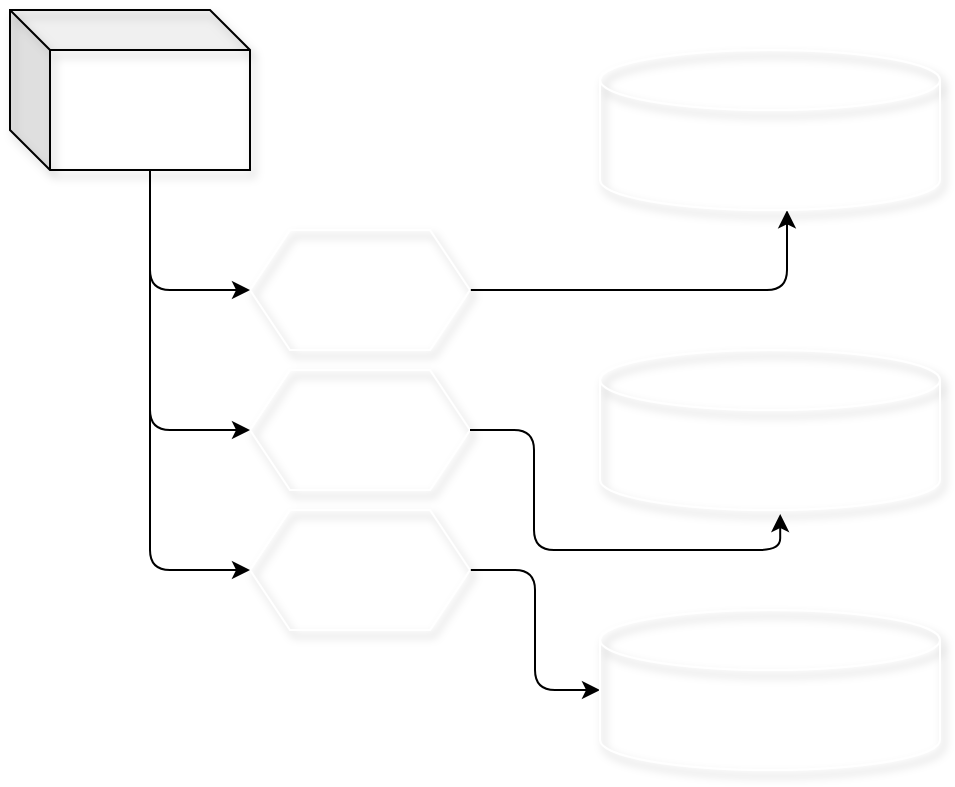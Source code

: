 <mxfile>
    <diagram id="4D9ScotKfvKvRt1-aCaw" name="Страница 1">
        <mxGraphModel dx="394" dy="454" grid="1" gridSize="10" guides="1" tooltips="1" connect="1" arrows="1" fold="1" page="1" pageScale="1" pageWidth="827" pageHeight="1169" math="0" shadow="0">
            <root>
                <mxCell id="0"/>
                <mxCell id="1" parent="0"/>
                <mxCell id="26" value="База" style="shape=cube;whiteSpace=wrap;html=1;boundedLbl=1;backgroundOutline=1;darkOpacity=0.05;darkOpacity2=0.1;shadow=1;labelBackgroundColor=none;fontColor=#FFFFFF;fillColor=none;" vertex="1" parent="1">
                    <mxGeometry x="255" y="500" width="120" height="80" as="geometry"/>
                </mxCell>
                <mxCell id="28" value="" style="html=1;verticalLabelPosition=bottom;align=center;labelBackgroundColor=#ffffff;verticalAlign=top;strokeWidth=2;strokeColor=#FFFFFF;shadow=0;dashed=0;shape=mxgraph.ios7.icons.user;fontColor=#FFFFFF;fillColor=none;" vertex="1" parent="1">
                    <mxGeometry x="390" y="530" width="30" height="30" as="geometry"/>
                </mxCell>
                <mxCell id="40" value="" style="edgeStyle=orthogonalEdgeStyle;html=1;fontColor=#FFFFFF;entryX=0.55;entryY=1.002;entryDx=0;entryDy=0;entryPerimeter=0;" edge="1" parent="1" source="30" target="36">
                    <mxGeometry relative="1" as="geometry"/>
                </mxCell>
                <mxCell id="30" value="" style="shape=hexagon;perimeter=hexagonPerimeter2;whiteSpace=wrap;html=1;fixedSize=1;shadow=1;labelBackgroundColor=none;fontColor=#FFFFFF;strokeColor=#FFFFFF;fillColor=none;" vertex="1" parent="1">
                    <mxGeometry x="375" y="610" width="110" height="60" as="geometry"/>
                </mxCell>
                <mxCell id="31" value="" style="shape=hexagon;perimeter=hexagonPerimeter2;whiteSpace=wrap;html=1;fixedSize=1;shadow=1;labelBackgroundColor=none;fontColor=#FFFFFF;strokeColor=#FFFFFF;fillColor=none;" vertex="1" parent="1">
                    <mxGeometry x="375" y="680" width="110" height="60" as="geometry"/>
                </mxCell>
                <mxCell id="42" value="" style="edgeStyle=orthogonalEdgeStyle;html=1;fontColor=#FFFFFF;" edge="1" parent="1" source="32" target="38">
                    <mxGeometry relative="1" as="geometry"/>
                </mxCell>
                <mxCell id="32" value="" style="shape=hexagon;perimeter=hexagonPerimeter2;whiteSpace=wrap;html=1;fixedSize=1;shadow=1;labelBackgroundColor=none;fontColor=#FFFFFF;strokeColor=#FFFFFF;fillColor=none;" vertex="1" parent="1">
                    <mxGeometry x="375" y="750" width="110" height="60" as="geometry"/>
                </mxCell>
                <mxCell id="33" value="" style="endArrow=classic;html=1;fontColor=#FFFFFF;exitX=0;exitY=0;exitDx=70;exitDy=80;exitPerimeter=0;entryX=0;entryY=0.5;entryDx=0;entryDy=0;edgeStyle=orthogonalEdgeStyle;" edge="1" parent="1" source="26" target="30">
                    <mxGeometry width="50" height="50" relative="1" as="geometry">
                        <mxPoint x="350" y="630" as="sourcePoint"/>
                        <mxPoint x="400" y="580" as="targetPoint"/>
                    </mxGeometry>
                </mxCell>
                <mxCell id="34" value="" style="endArrow=classic;html=1;fontColor=#FFFFFF;exitX=0;exitY=0;exitDx=70;exitDy=80;exitPerimeter=0;entryX=0;entryY=0.5;entryDx=0;entryDy=0;edgeStyle=orthogonalEdgeStyle;" edge="1" parent="1" source="26" target="31">
                    <mxGeometry width="50" height="50" relative="1" as="geometry">
                        <mxPoint x="335" y="590" as="sourcePoint"/>
                        <mxPoint x="385" y="650" as="targetPoint"/>
                    </mxGeometry>
                </mxCell>
                <mxCell id="35" value="" style="endArrow=classic;html=1;fontColor=#FFFFFF;exitX=0;exitY=0;exitDx=70;exitDy=80;exitPerimeter=0;entryX=0;entryY=0.5;entryDx=0;entryDy=0;edgeStyle=orthogonalEdgeStyle;" edge="1" parent="1" source="26" target="32">
                    <mxGeometry width="50" height="50" relative="1" as="geometry">
                        <mxPoint x="335" y="590" as="sourcePoint"/>
                        <mxPoint x="385" y="720" as="targetPoint"/>
                    </mxGeometry>
                </mxCell>
                <mxCell id="36" value="ылвиываиыорва" style="shape=cylinder3;whiteSpace=wrap;html=1;boundedLbl=1;backgroundOutline=1;size=15;shadow=1;labelBackgroundColor=none;fontColor=#FFFFFF;strokeColor=#FFFFFF;fillColor=none;" vertex="1" parent="1">
                    <mxGeometry x="550" y="520" width="170" height="80" as="geometry"/>
                </mxCell>
                <mxCell id="37" value="ылвиываиыорва" style="shape=cylinder3;whiteSpace=wrap;html=1;boundedLbl=1;backgroundOutline=1;size=15;shadow=1;labelBackgroundColor=none;fontColor=#FFFFFF;strokeColor=#FFFFFF;fillColor=none;" vertex="1" parent="1">
                    <mxGeometry x="550" y="670" width="170" height="80" as="geometry"/>
                </mxCell>
                <mxCell id="38" value="ылвиываиыорва" style="shape=cylinder3;whiteSpace=wrap;html=1;boundedLbl=1;backgroundOutline=1;size=15;shadow=1;labelBackgroundColor=none;fontColor=#FFFFFF;strokeColor=#FFFFFF;fillColor=none;" vertex="1" parent="1">
                    <mxGeometry x="550" y="800" width="170" height="80" as="geometry"/>
                </mxCell>
                <mxCell id="41" value="" style="edgeStyle=orthogonalEdgeStyle;html=1;fontColor=#FFFFFF;entryX=0.53;entryY=1.025;entryDx=0;entryDy=0;entryPerimeter=0;exitX=1;exitY=0.5;exitDx=0;exitDy=0;" edge="1" parent="1" source="31" target="37">
                    <mxGeometry relative="1" as="geometry">
                        <mxPoint x="494.98" y="650.03" as="sourcePoint"/>
                        <mxPoint x="653.5" y="610.16" as="targetPoint"/>
                        <Array as="points">
                            <mxPoint x="517" y="710"/>
                            <mxPoint x="517" y="770"/>
                            <mxPoint x="640" y="770"/>
                        </Array>
                    </mxGeometry>
                </mxCell>
            </root>
        </mxGraphModel>
    </diagram>
</mxfile>